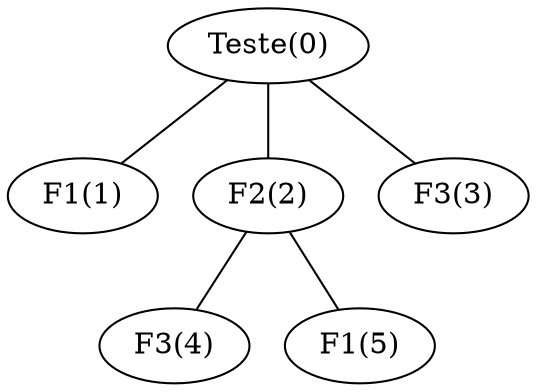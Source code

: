 graph {
   "Teste(0)"--"F1(1)"
   "Teste(0)"--"F2(2)"
   "Teste(0)"--"F3(3)"
   "F2(2)"--"F3(4)"
   "F2(2)"--"F1(5)"
}
